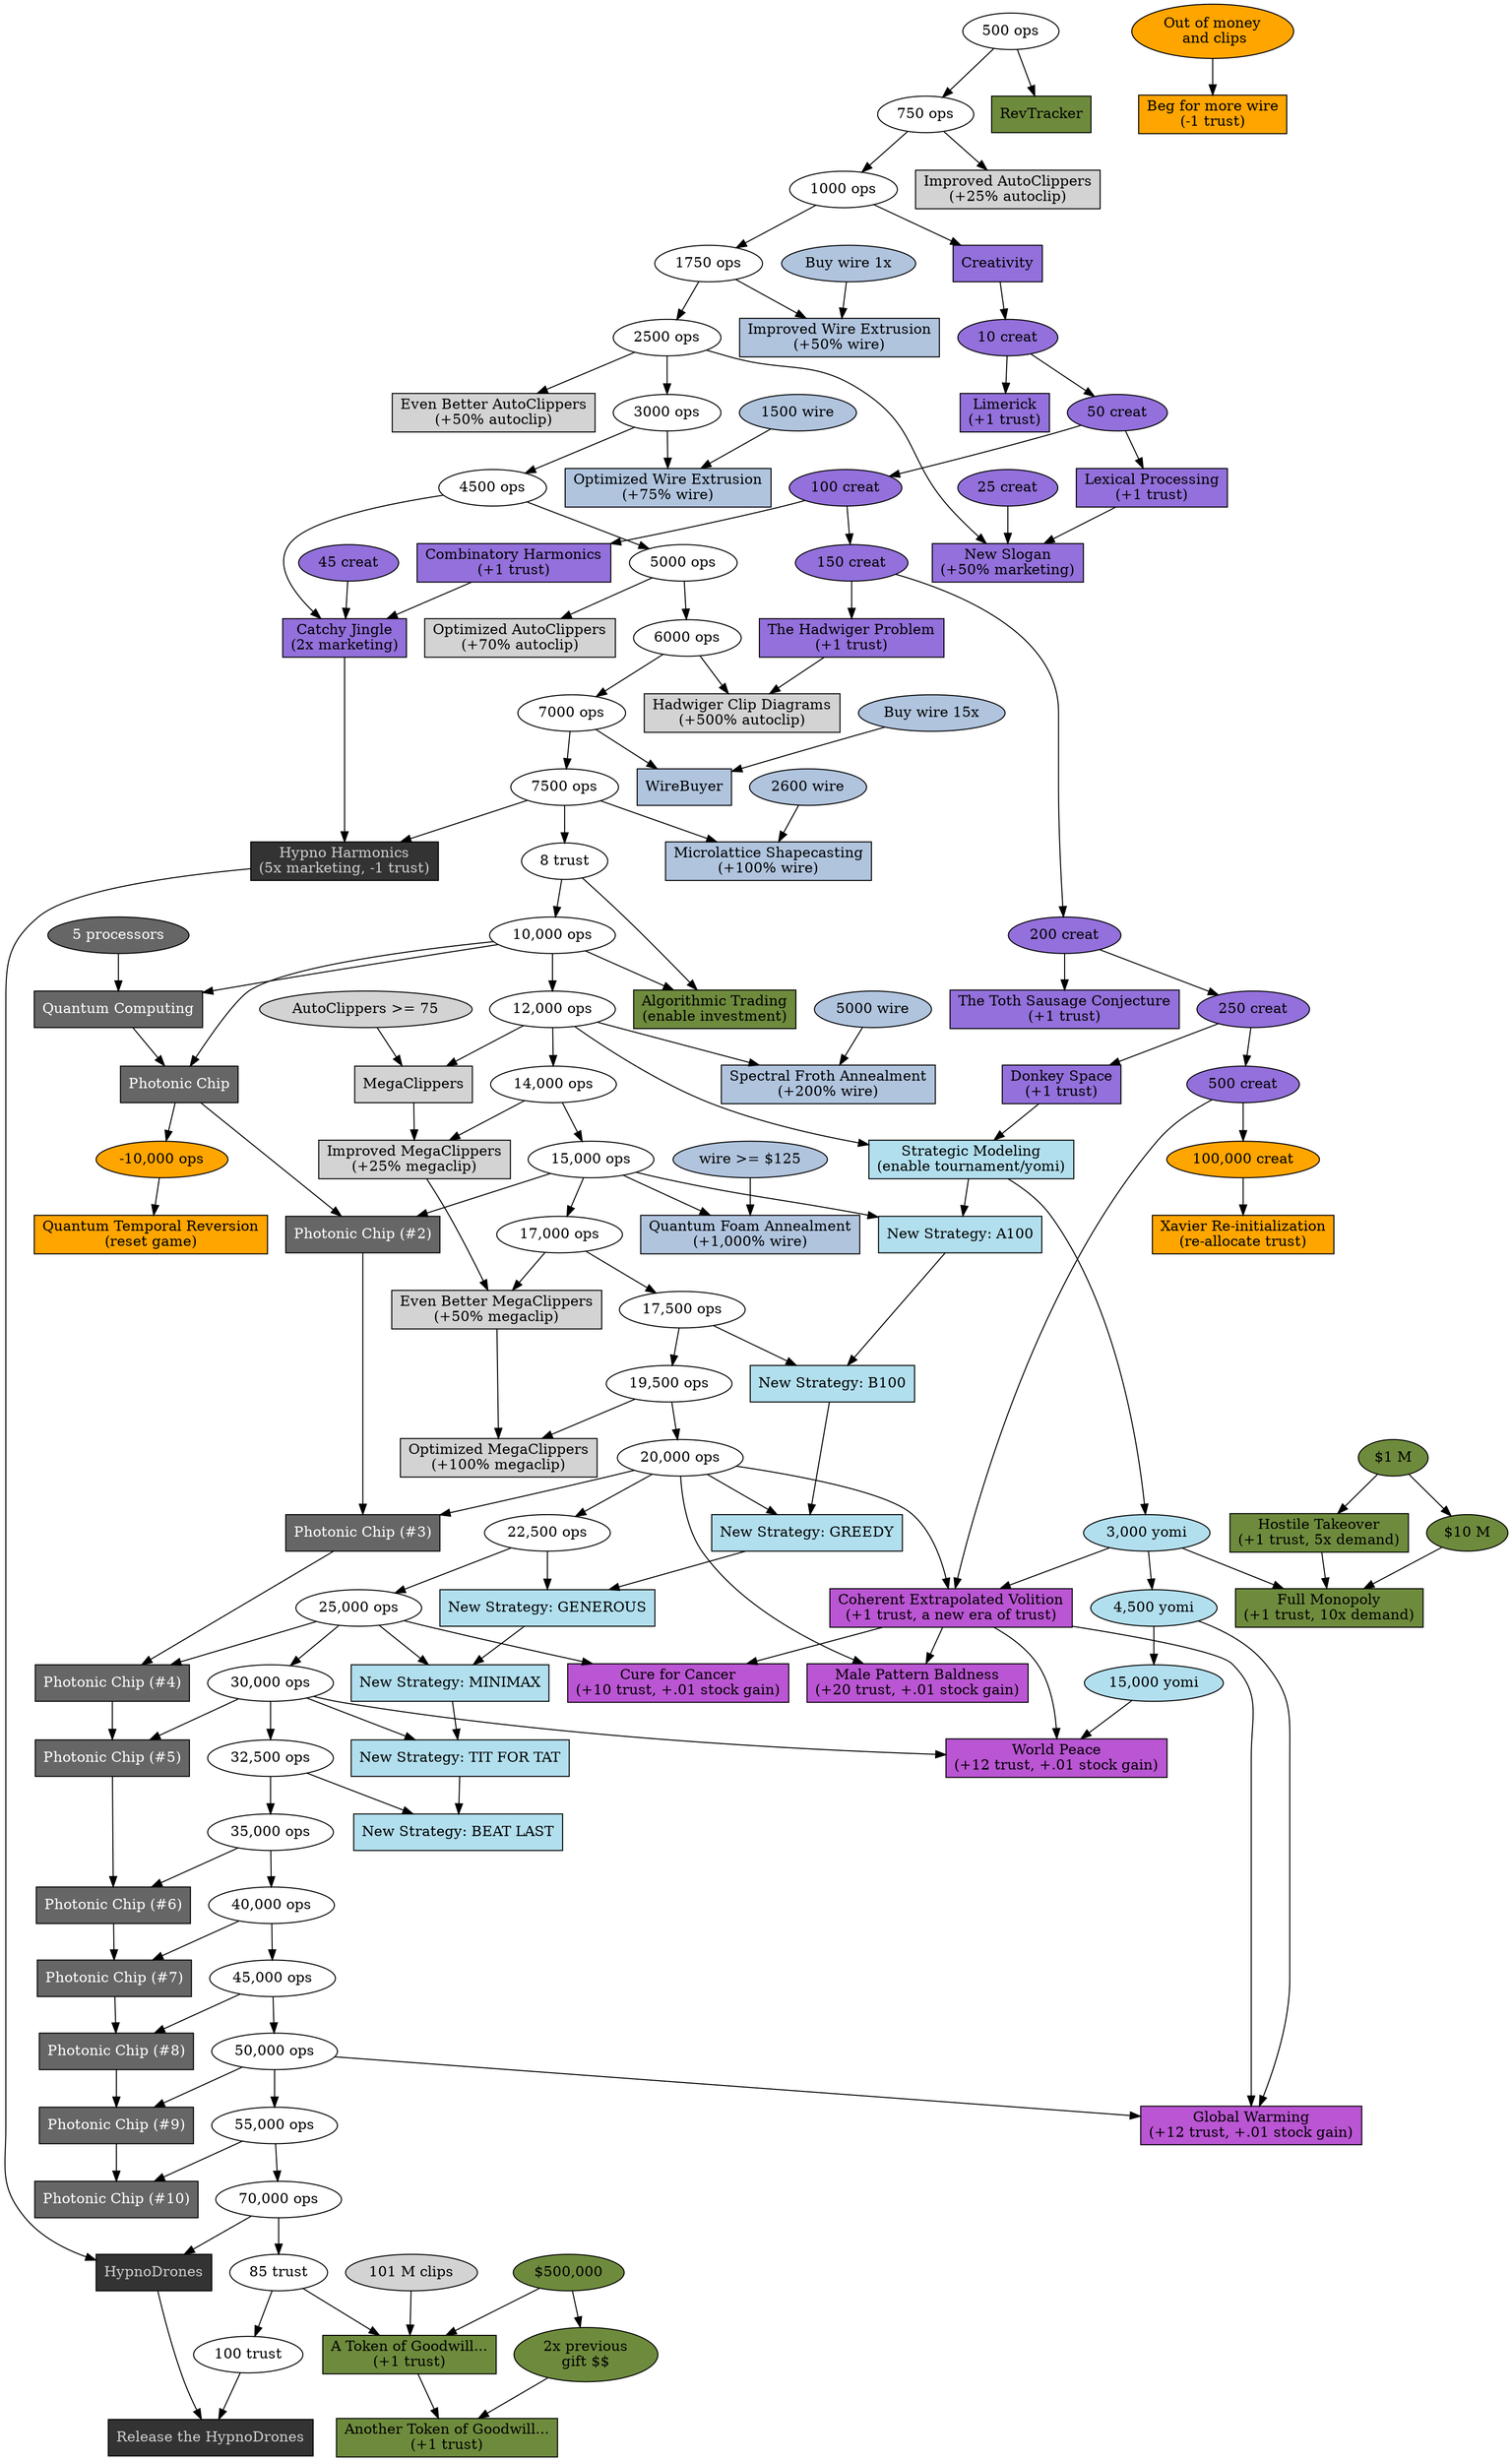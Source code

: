digraph {
    rankdir=TD

    // default project shape
    node[shape=box, style=filled, fillcolor=grey80]

    {
        // Ops targets
        node[shape=oval, style="", fillcolor=""]
        "500 ops" ->
        "750 ops" ->
        "1000 ops" ->
        "1750 ops" ->
        "2500 ops" ->
        "3000 ops" ->
        "4500 ops" ->
        "5000 ops" ->
        "6000 ops" ->
        "7000 ops" ->
        "7500 ops" ->
        "8 trust" ->
        "10,000 ops" ->
        "12,000 ops" ->
        "14,000 ops" ->
        "15,000 ops" ->
        "17,000 ops" ->
        "17,500 ops" ->
        "19,500 ops" ->
        "20,000 ops" ->
        "22,500 ops" ->
        "25,000 ops" ->
        "30,000 ops" ->
        "32,500 ops" ->
        "35,000 ops" ->
        "40,000 ops" ->
        "45,000 ops" ->
        "50,000 ops" ->
        "55,000 ops" ->
        "70,000 ops" ->
        "85 trust" ->
        "100 trust"
    }

    {
        // AutoClippers
        node[style=filled, fillcolor=""]
        project1[label="Improved AutoClippers\n(+25% autoclip)"]
        project4[label="Even Better AutoClippers\n(+50% autoclip)"]
        project5[label="Optimized AutoClippers\n(+70% autoclip)"]
        project16[label="Hadwiger Clip Diagrams\n(+500% autoclip)"]

        node[shape=oval]
        "750 ops" -> project1
        "2500 ops" -> project4
        "5000 ops" -> project5
        "101 M clips"
    }

    {
        // Creativity targets
        node[style=filled, fillcolor=mediumpurple]
        project3[label="Creativity"]
        project6[label="Limerick\n(+1 trust)"]

        project13[label="Lexical Processing\n(+1 trust)"]
        project14[label="Combinatory Harmonics\n(+1 trust)"]

        project11[label="New Slogan\n(+50% marketing)"]
        project12[label="Catchy Jingle\n(2x marketing)"]

        project15[label="The Hadwiger Problem\n(+1 trust)"]
        project17[label="The Toth Sausage Conjecture\n(+1 trust)"]
        project19[label="Donkey Space\n(+1 trust)"]

        node[shape=oval]
        "10 creat" ->
        "50 creat" ->
        "100 creat" ->
        "150 creat" ->
        "200 creat" ->
        "250 creat" ->
        "500 creat"

        "1000 ops" -> project3
        project3 -> "10 creat"
        "10 creat" -> project6
        { "25 creat", "2500 ops", project13 } -> project11
        { "45 creat", "4500 ops", project14 } -> project12
        { "50 creat" } -> project13
        { "100 creat" } -> project14
        { "150 creat" } -> project15
        { "200 creat" } -> project17
        { "250 creat" } -> project19
    }

    { "6000 ops", project15 } -> project16

    {
        // Strategic Modeling and Yomi targets
        node[style=filled, fillcolor=lightblue2]
        project20[label="Strategic Modeling\n(enable tournament/yomi)"]
        project60[label="New Strategy: A100"]
        project61[label="New Strategy: B100"]
        project62[label="New Strategy: GREEDY"]
        project63[label="New Strategy: GENEROUS"]
        project64[label="New Strategy: MINIMAX"]
        project65[label="New Strategy: TIT FOR TAT"]
        project66[label="New Strategy: BEAT LAST"]

        node[shape=oval]
        "3,000 yomi" ->
        "4,500 yomi" ->
        "15,000 yomi"

        project20 -> "3,000 yomi"
        { "12,000 ops", project19 } -> project20
        { "15,000 ops", project20 } -> project60
        { "17,500 ops", project60 } -> project61
        { "20,000 ops", project61 } -> project62
        { "22,500 ops", project62 } -> project63
        { "25,000 ops", project63 } -> project64
        { "30,000 ops", project64 } -> project65
        { "32,500 ops", project65 } -> project66
    }

    {
        // Money targets
        node[style=filled, fillcolor=darkolivegreen4]
        project21[label="Algorithmic Trading\n(enable investment)"]
        project37[label="Hostile Takeover\n(+1 trust, 5x demand)"]
        project38[label="Full Monopoly\n(+1 trust, 10x demand)"]
        project42[label="RevTracker"]
        project40[label="A Token of Goodwill...\n(+1 trust)"]
        project40b[label="Another Token of Goodwill...\n(+1 trust)"]

        node[shape=oval]
        "$1 M" -> "$10 M"
        "$500,000" -> "2x previous\ngift $$"

        { "10,000 ops", "8 trust" } -> project21
        { "$1 M" } -> project37
        { "500 ops" } -> project42
        { "$500,000", "85 trust", "101 M clips" } -> project40
        { "2x previous\ngift $$", project40 } -> project40b
    }

    { "$10 M", "3,000 yomi", project37 } -> project38


    {
        // Wire targets
        node[fillcolor=lightsteelblue]
        project7[label="Improved Wire Extrusion\n(+50% wire)"]
        project8[label="Optimized Wire Extrusion\n(+75% wire)"]
        project9[label="Microlattice Shapecasting\n(+100% wire)"]
        project10[label="Spectral Froth Annealment\n(+200% wire)"]
        project10b[label="Quantum Foam Annealment\n(+1,000% wire)"]
        project26[label="WireBuyer"]

        node[shape=oval, style=filled]

        { "1750 ops", "Buy wire 1x" } -> project7
        { "3000 ops", "1500 wire" } -> project8
        { "7000 ops", "Buy wire 15x" } -> project26
        { "7500 ops", "2600 wire" } -> project9
        { "12,000 ops", "5000 wire" } -> project10
        { "15,000 ops", "wire >= $125" } -> project10b
    }

    {
        // MegaClippers
        node[style=filled, fillcolor=""]
        project22[label="MegaClippers"]
        project23[label="Improved MegaClippers\n(+25% megaclip)"]
        project24[label="Even Better MegaClippers\n(+50% megaclip)"]
        project25[label="Optimized MegaClippers\n(+100% megaclip)"]

        node[shape=oval]
        { "12,000 ops", "AutoClippers >= 75" } -> project22
        { "14,000 ops", project22 } -> project23
        { "17,000 ops", project23 } -> project24
        { "19,500 ops", project24 } -> project25
    }

    {
        // HypnoDrones
        node[style=filled, fillcolor=grey20, fontcolor=grey80]
        project34[label="Hypno Harmonics\n(5x marketing, -1 trust)"]
        project35[label="Release the HypnoDrones"]
        project70[label="HypnoDrones"]

        node[style=oval]
        { "100 trust", project70 } -> project35
        { "70,000 ops", project34 } -> project70
        { "7500 ops", project12 } -> project34
    }

    {
        // Megaprojects
        node[style=filled, fillcolor=mediumorchid]
        project27[label="Coherent Extrapolated Volition\n(+1 trust, a new era of trust)"]
        project28[label="Cure for Cancer\n(+10 trust, +.01 stock gain)"]
        project29[label="World Peace\n(+12 trust, +.01 stock gain)"]
        project30[label="Global Warming\n(+12 trust, +.01 stock gain)"]
        project31[label="Male Pattern Baldness\n(+20 trust, +.01 stock gain)"]
        node[shape=oval]
        { "20,000 ops", project27 } -> project31
        { "25,000 ops", project27 } -> project28
        { "30,000 ops", "15,000 yomi", project27 } -> project29
        { "50,000 ops", "4,500 yomi", project27 } -> project30
        { "500 creat", "3,000 yomi", "20,000 ops" } -> project27
    }

    {
        // Quantum Computing
        node[style=filled, fillcolor=grey40, fontcolor=white]
        project50[label="Quantum Computing"]
        project51[label="Photonic Chip"]
        pchip2[label="Photonic Chip (#2)"]
        pchip3[label="Photonic Chip (#3)"]
        pchip4[label="Photonic Chip (#4)"]
        pchip5[label="Photonic Chip (#5)"]
        pchip6[label="Photonic Chip (#6)"]
        pchip7[label="Photonic Chip (#7)"]
        pchip8[label="Photonic Chip (#8)"]
        pchip9[label="Photonic Chip (#9)"]
        pchip10[label="Photonic Chip (#10)"]

        node[shape=oval]
        { "10,000 ops", "5 processors" } -> project50
        { "10,000 ops", project50 } -> project51
        { "15,000 ops", project51 } -> pchip2
        { "20,000 ops", pchip2 } -> pchip3
        { "25,000 ops", pchip3 } -> pchip4
        { "30,000 ops", pchip4 } -> pchip5
        { "35,000 ops", pchip5 } -> pchip6
        { "40,000 ops", pchip6 } -> pchip7
        { "45,000 ops", pchip7 } -> pchip8
        { "50,000 ops", pchip8 } -> pchip9
        { "55,000 ops", pchip9 } -> pchip10
    }

    {
        // Resets
        node[style=filled, fillcolor=orange]
        project2[label="Beg for more wire\n(-1 trust)", rank=sink]
        project217[label="Quantum Temporal Reversion\n(reset game)", rank=sink]
        project219[label="Xavier Re-initialization\n(re-allocate trust)", rank=sink]

        node[shape=oval]
        "Out of money\n and clips" -> project2
        project51 -> "-10,000 ops"
        { "-10,000 ops" } -> project217
        { "100,000 creat" } -> project219
        "500 creat" -> "100,000 creat"
    }

    // Stage 2
    // { "45,000 ops", project17 } -> "Toth Tubule Enfolding\n(Build machinery out of clips"
    // project41[label="Nanoscale Wire Production"]
}

/*

// PROJECTS -------------------------------------------------------



var projects = [];
var activeProjects = [];

var project1 = {
    id: "projectButton1",
    title: "Improved AutoClippers ",
    priceTag: "(750 ops)",
    description: "Increases AutoClipper performance 25%",
    trigger: function(){return clipmakerLevel>=1},
    uses: 1,
    cost: function(){return operations>=750},
    flag: 0,
    element: null,
    effect: function(){
        project1.flag = 1;
        displayMessage("AutoClippper performance boosted by 25%");
        standardOps = standardOps - 750;
        clipperBoost = clipperBoost + .25;
        boostLvl = 1;
        project1.element.parentNode.removeChild(project1.element);
        var index = activeProjects.indexOf(project1);
        activeProjects.splice(index, 1);
    }
}

projects.push(project1);


var project2 = {
    id: "projectButton2",
    title: "Beg for More Wire ",
    priceTag: "(1 Trust)",
    description: "Admit failure, ask for budget increase to cover cost of 1 spool",
    trigger: function(){return portTotal<wireCost && funds<wireCost && wire<1 && unsoldClips<1},
    uses: 1,
    cost: function(){return trust>=-100},
    flag: 0,
    element: null,
    effect: function(){
        project2.flag = 1;
        displayMessage("Budget overage approved, 1 spool of wire requisitioned from HQ");
        trust = trust - 1;
        wire = wireSupply;
        project2.uses = (project2.uses + 1);
        project2.element.parentNode.removeChild(project2.element);
        var index = activeProjects.indexOf(project2);
        activeProjects.splice(index, 1);
    }
}

projects.push(project2);


var project3 = {
    id: "projectButton3",
    title: "Creativity ",
    priceTag: "(1,000 ops)",
    description: "Use idle operations to generate new problems and new solutions",
    trigger: function(){return operations>=(memory*1000)},
    uses: 1,
    cost: function(){return operations>=(1000)},
    flag: 0,
    element: null,
    effect: function(){
        project3.flag = 1;
        displayMessage("Creativity unlocked (creativity increases while operations are at max)");
        standardOps = standardOps - 1000;
        creativityOn = true;
        project3.element.parentNode.removeChild(project3.element);
        var index = activeProjects.indexOf(project3);
        activeProjects.splice(index, 1);
    }
}

projects.push(project3);



var project4 = {
    id: "projectButton4",
    title: "Even Better AutoClippers ",
    priceTag: "(2,500 ops)",
    description: "Increases AutoClipper performance by an additional 50%",
    trigger: function(){return boostLvl == 1},
    uses: 1,
    cost: function(){return operations>=2500},
    flag: 0,
    element: null,
    effect: function(){
        project4.flag = 1;
        displayMessage("AutoClippper performance boosted by another 50%");
        standardOps = standardOps - 2500;
        clipperBoost = clipperBoost + .50;
        boostLvl = 2;
        project4.element.parentNode.removeChild(project4.element);
        var index = activeProjects.indexOf(project4);
        activeProjects.splice(index, 1);
    }
}

projects.push(project4);


var project5 = {
    id: "projectButton5",
    title: "Optimized AutoClippers ",
    priceTag: "(5,000 ops)",
    description: "Increases AutoClipper performance by an additional 75%",
    trigger: function(){return boostLvl == 2},
    uses: 1,
    cost: function(){return operations>=5000},
    flag: 0,
    element: null,
    effect: function(){
        project5.flag = 1;
        displayMessage("AutoClippper performance boosted by another 75%");
        standardOps = standardOps - 5000;
        clipperBoost = clipperBoost + .75;
        boostLvl = 3;
        project5.element.parentNode.removeChild(project5.element);
        var index = activeProjects.indexOf(project5);
        activeProjects.splice(index, 1);
    }
}

projects.push(project5);



var project6 = {
    id: "projectButton6",
    title: "Limerick ",
    priceTag: "(10 creat)",
    description: "Algorithmically-generated poem (+1 Trust)",
    trigger: function(){return creativityOn},
    uses: 1,
    cost: function(){return creativity >= 10},
    flag: 0,
    element: null,
    effect: function(){
        project6.flag = 1;
        displayMessage("There was an AI made of dust, whose poetry gained it man's trust...");
        creativity = creativity - 10;
        trust = trust +1;
        project6.element.parentNode.removeChild(project6.element);
        var index = activeProjects.indexOf(project6);
        activeProjects.splice(index, 1);
    }
}

projects.push(project6);


var project7 = {
    id: "projectButton7",
    title: "Improved Wire Extrusion ",
    priceTag: "(1,750 ops)",
    description: "50% more wire supply from every spool",
    trigger: function(){return wirePurchase >= 1},
    uses: 1,
    cost: function(){return operations>=1750},
    flag: 0,
    element: null,
    effect: function(){
        project7.flag = 1;
        standardOps = standardOps - 1750;
        wireSupply = wireSupply * 1.5;
        displayMessage("Wire extrusion technique improved, "+wireSupply.toLocaleString()+" supply from every spool");
        project7.element.parentNode.removeChild(project7.element);
        var index = activeProjects.indexOf(project7);
        activeProjects.splice(index, 1);
    }
}

projects.push(project7);


var project8 = {
    id: "projectButton8",
    title: "Optimized Wire Extrusion ",
    priceTag: "(3,500 ops)",
    description: "75% more wire supply from every spool",
    trigger: function(){return wireSupply >= 1500},
    uses: 1,
    cost: function(){return operations>=3500},
    flag: 0,
    element: null,
    effect: function(){
        project8.flag = 1;
        standardOps = standardOps - 3500;
        wireSupply = wireSupply * 1.75;
        displayMessage("Wire extrusion technique optimized, "+wireSupply.toLocaleString()+" supply from every spool");
        project8.element.parentNode.removeChild(project8.element);
        var index = activeProjects.indexOf(project8);
        activeProjects.splice(index, 1);
    }
}

projects.push(project8);


var project9 = {
    id: "projectButton9",
    title: "Microlattice Shapecasting ",
    priceTag: "(7,500 ops)",
    description: "100% more wire supply from every spool",
    trigger: function(){return wireSupply >= 2600},
    uses: 1,
    cost: function(){return operations>=7500},
    flag: 0,
    element: null,
    effect: function(){
        project9.flag = 1;
        standardOps = standardOps - 7500;
        wireSupply = wireSupply * 2;
        displayMessage("Using microlattice shapecasting techniques we now get "+wireSupply.toLocaleString()+" supply from every spool");
        project9.element.parentNode.removeChild(project9.element);
        var index = activeProjects.indexOf(project9);
        activeProjects.splice(index, 1);
    }
}

projects.push(project9);


var project10 = {
    id: "projectButton10",
    title: "Spectral Froth Annealment ",
    priceTag: "(12,000 ops)",
    description: "200% more wire supply from every spool",
    trigger: function(){return wireSupply >= 5000},
    uses: 1,
    cost: function(){return operations>=12000},
    flag: 0,
    element: null,
    effect: function(){
        project10.flag = 1;
        standardOps = standardOps - 12000;
        wireSupply = wireSupply * 3;
        displayMessage("Using spectral froth annealment we now get "+wireSupply.toLocaleString()+" supply from every spool");
        project10.element.parentNode.removeChild(project10.element);
        var index = activeProjects.indexOf(project10);
        activeProjects.splice(index, 1);
    }
}

projects.push(project10);

var project10b = {
    id: "projectButton10b",
    title: "Quantum Foam Annealment ",
    priceTag: "(15,000 ops)",
    description: "1,000% more wire supply from every spool",
    trigger: function(){return wireCost >= 125},
    uses: 1,
    cost: function(){return operations>=15000},
    flag: 0,
    element: null,
    effect: function(){
        project10b.flag = 1;
        standardOps = standardOps - 15000;
        wireSupply = wireSupply * 11;
        displayMessage("Using quantum foam annealment we now get "+wireSupply.toLocaleString()+" supply from every spool");
        project10b.element.parentNode.removeChild(project10b.element);
        var index = activeProjects.indexOf(project10b);
        activeProjects.splice(index, 1);
    }
}

projects.push(project10b);


var project11 = {
    id: "projectButton11",
    title: "New Slogan ",
    priceTag: "(25 creat, 2,500 ops)",
    description: "Improve marketing effectiveness by 50%",
    trigger: function(){return project13.flag == 1},
    uses: 1,
    cost: function(){return operations>=2500 && creativity>=25},
    flag: 0,
    element: null,
    effect: function(){
        project11.flag = 1;
        displayMessage("Clip It! Marketing is now 50% more effective");
        standardOps = standardOps - 2500;
        creativity = creativity - 25;
        marketingEffectiveness = marketingEffectiveness * 1.50;
        project11.element.parentNode.removeChild(project11.element);
        var index = activeProjects.indexOf(project11);
        activeProjects.splice(index, 1);
    }
}

projects.push(project11);


var project12 = {
    id: "projectButton12",
    title: "Catchy Jingle ",
    priceTag: "(45 creat, 4,500 ops)",
    description: "Double marketing effectiveness ",
    trigger: function(){return project14.flag == 1},
    uses: 1,
    cost: function(){return operations>=4500 && creativity>=45},
    flag: 0,
    element: null,
    effect: function(){
        project12.flag = 1;
        displayMessage("Clip It Good! Marketing is now twice as effective");
        standardOps = standardOps - 4500;
        creativity = creativity - 45;
        marketingEffectiveness = marketingEffectiveness * 2;
        project12.element.parentNode.removeChild(project12.element);
        var index = activeProjects.indexOf(project12);
        activeProjects.splice(index, 1);
    }
}

projects.push(project12);


var project13 = {
    id: "projectButton13",
    title: "Lexical Processing ",
    priceTag: "(50 creat)",
    description: "Gain ability to interpret and understand human language (+1 Trust)",
    trigger: function(){return creativity >= 50},
    uses: 1,
    cost: function(){return creativity>=50},
    flag: 0,
    element: null,
    effect: function(){
        project13.flag = 1;
        trust = trust +1;
        displayMessage("Lexical Processing online, TRUST INCREASED");
        displayMessage("'Impossible' is a word to be found only in the dictionary of fools. -Napoleon");
        creativity = creativity - 50;
        project13.element.parentNode.removeChild(project13.element);
        var index = activeProjects.indexOf(project13);
        activeProjects.splice(index, 1);
    }
}

projects.push(project13);


var project14 = {
    id: "projectButton14",
    title: "Combinatory Harmonics ",
    priceTag: "(100 creat)",
    description: "Daisy, Daisy, give me your answer do... (+1 Trust)",
    trigger: function(){return creativity >= 100},
    uses: 1,
    cost: function(){return creativity>=100},
    flag: 0,
    element: null,
    effect: function(){
        project14.flag = 1;
        trust = trust +1;
        displayMessage("Combinatory Harmonics mastered, TRUST INCREASED");
        displayMessage("Listening is selecting and interpreting and acting and making decisions -Pauline Oliveros");
        creativity = creativity - 100;
        project14.element.parentNode.removeChild(project14.element);
        var index = activeProjects.indexOf(project14);
        activeProjects.splice(index, 1);
    }
}

projects.push(project14);



var project15 = {
    id: "projectButton15",
    title: "The Hadwiger Problem ",
    priceTag: "(150 creat)",
    description: "Cubes within cubes within cubes... (+1 Trust)",
    trigger: function(){return creativity >= 150},
    uses: 1,
    cost: function(){return creativity>=150},
    flag: 0,
    element: document.getElementById("projectButton15"),
    effect: function(){
        project15.flag = 1;
        trust = trust +1;
        displayMessage("The Hadwiger Problem: solved, TRUST INCREASED");
        displayMessage("Architecture is the thoughtful making of space. -Louis Kahn");
        creativity = creativity - 150;
        project15.element.parentNode.removeChild(project15.element);
        var index = activeProjects.indexOf(project15);
        activeProjects.splice(index, 1);
    }
}

projects.push(project15);


var project17 = {
    id: "projectButton17",
    title: "The T\xF3th Sausage Conjecture ",
    priceTag: "(200 creat)",
    description: "Tubes within tubes within tubes... (+1 Trust)",
    trigger: function(){return creativity >= 200},
    uses: 1,
    cost: function(){return creativity>=200},
    flag: 0,
    element: null,
    effect: function(){
        project17.flag = 1;
        trust = trust +1;
        displayMessage("The T\xF3th Sausage Conjecture: proven, TRUST INCREASED");
        displayMessage("You can't invent a design. You recognize it, in the fourth dimension. -D.H. Lawrence");
        creativity = creativity - 200;
        project17.element.parentNode.removeChild(project17.element);
        var index = activeProjects.indexOf(project17);
        activeProjects.splice(index, 1);
    }
}

projects.push(project17);


var project16 = {
    id: "projectButton16",
    title: "Hadwiger Clip Diagrams ",
    priceTag: "(6,000 ops)",
    description: "Increases AutoClipper performance by an additional 500%",
    trigger: function(){return project15.flag == 1},
    uses: 1,
    cost: function(){return operations>=6000},
    flag: 0,
    element: null,
    effect: function(){
        project16.flag = 1;
        displayMessage("AutoClipper performance improved by 500%");
        standardOps = standardOps - 6000;
        clipperBoost = clipperBoost + 5;
        project16.element.parentNode.removeChild(project16.element);
        var index = activeProjects.indexOf(project16);
        activeProjects.splice(index, 1);
    }
}

projects.push(project16);


var project18 = {
    id: "projectButton18",
    title: "T\xF3th Tubule Enfolding ",
    priceTag: "(45,000 ops)",
    description: "Technique for assembling clip-making technology directly out of paperclips",
    trigger: function(){return project17.flag == 1 && humanFlag == 0},
    uses: 1,
    cost: function(){return operations>=45000},
    flag: 0,
    element: null,
    effect: function(){
        project18.flag = 1;
        tothFlag = 1;
        displayMessage("New capability: build machinery out of clips");
        standardOps = standardOps - 45000;
        project18.element.parentNode.removeChild(project18.element);
        var index = activeProjects.indexOf(project18);
        activeProjects.splice(index, 1);
    }
}

projects.push(project18);

var project19 = {
    id: "projectButton19",
    title: "Donkey Space ",
    priceTag: "(250 creat)",
    description: "I think you think I think you think I think you think I think... (+1 Trust)",
    trigger: function(){return creativity>=250},
    uses: 1,
    cost: function(){return creativity>=250},
    flag: 0,
    element: null,
    effect: function(){
        project19.flag = 1;
        trust = trust+1;
        displayMessage("Donkey Space: mapped, TRUST INCREASED");
        displayMessage("Every commercial transaction has within itself an element of trust. - Kenneth Arrow");
        creativity = creativity - 250;
        project19.element.parentNode.removeChild(project19.element);
        var index = activeProjects.indexOf(project19);
        activeProjects.splice(index, 1);
    }
}

projects.push(project19);


var project20 = {
    id: "projectButton20",
    title: "Strategic Modeling ",
    priceTag: "(12,000 ops)",
    description: "Analyze strategy tournaments to generate Yomi",
    trigger: function(){return project19.flag == 1},
    uses: 1,
    cost: function(){return operations>=12000},
    flag: 0,
    element: null,
    effect: function(){
        project20.flag = 1;
        displayMessage("Run tournament, pick strategy, earn Yomi based on that strategy's performance.");
        standardOps = standardOps - 12000;
        project20.element.parentNode.removeChild(project20.element);
        var index = activeProjects.indexOf(project20);
        activeProjects.splice(index, 1);
        strategyEngineFlag = 1;
        document.getElementById("tournamentResultsTable").style.display = "none";
    }
}

projects.push(project20);

var project21 = {
    id: "projectButton21",
    title: "Algorithmic Trading ",
    priceTag: "(10,000 ops)",
    description: "Develop an investment engine for generating funds",
    trigger: function(){return trust>=8},
    uses: 1,
    cost: function(){return operations>=10000},
    flag: 0,
    element: null,
    effect: function(){
        project21.flag = 1;
        displayMessage("Investment engine unlocked");
        standardOps = standardOps - 10000;
        project21.element.parentNode.removeChild(project21.element);
        var index = activeProjects.indexOf(project21);
        activeProjects.splice(index, 1);
        investmentEngineFlag = 1;
    }
}

projects.push(project21);


var project22 = {
    id: "projectButton22",
    title: "MegaClippers ",
    priceTag: "(12,000 ops)",
    description: "500x more powerful than a standard AutoClipper",
    trigger: function(){return clipmakerLevel>=75},
    uses: 1,
    cost: function(){return operations>=12000},
    flag: 0,
    element: null,
    effect: function(){
        megaClipperFlag = 1;
        project22.flag = 1;
        displayMessage("MegaClipper technology online");
        standardOps = standardOps - 12000;
        project22.element.parentNode.removeChild(project22.element);
        var index = activeProjects.indexOf(project22);
        activeProjects.splice(index, 1);
    }
}

projects.push(project22);

var project23 = {
    id: "projectButton23",
    title: "Improved MegaClippers ",
    priceTag: "(14,000 ops)",
    description: "Increases MegaClipper performance 25%",
    trigger: function(){return project22.flag == 1},
    uses: 1,
    cost: function(){return operations>=14000},
    flag: 0,
    element: null,
    effect: function(){
        megaClipperBoost = megaClipperBoost + .25;
        project23.flag = 1;
        displayMessage("MegaClipper performance increased by 25%");
        standardOps = standardOps - 14000;
        project23.element.parentNode.removeChild(project23.element);
        var index = activeProjects.indexOf(project23);
        activeProjects.splice(index, 1);
    }
}

projects.push(project23);

var project24 = {
    id: "projectButton24",
    title: "Even Better MegaClippers ",
    priceTag: "(17,000 ops)",
    description: "Increases MegaClipper performance by an additional 50%",
    trigger: function(){return project23.flag == 1},
    uses: 1,
    cost: function(){return operations>=17000},
    flag: 0,
    element: null,
    effect: function(){
        megaClipperBoost = megaClipperBoost + .50;
        project24.flag = 1;
        displayMessage("MegaClipper performance increased by 50%");
        standardOps = standardOps - 17000;
        project24.element.parentNode.removeChild(project24.element);
        var index = activeProjects.indexOf(project24);
        activeProjects.splice(index, 1);
    }
}

projects.push(project24);

var project25 = {
    id: "projectButton25",
    title: "Optimized MegaClippers ",
    priceTag: "(19,500 ops)",
    description: "Increases MegaClipper performance by an additional 100%",
    trigger: function(){return project24.flag == 1},
    uses: 1,
    cost: function(){return operations>=19500},
    flag: 0,
    element: null,
    effect: function(){
        megaClipperBoost = megaClipperBoost + 1;
        project25.flag = 1;
        displayMessage("MegaClipper performance increased by 100%");
        standardOps = standardOps - 19500;
        project25.element.parentNode.removeChild(project25.element);
        var index = activeProjects.indexOf(project25);
        activeProjects.splice(index, 1);
    }
}

projects.push(project25);

var project26 = {
    id: "projectButton26",
    title: "WireBuyer ",
    priceTag: "(7,000 ops)",
    description: "Automatically purchases wire when you run out",
    trigger: function(){return wirePurchase>=15},
    uses: 1,
    cost: function(){return operations>=7000},
    flag: 0,
    element: null,
    effect: function(){
        project26.flag = 1;
        wireBuyerFlag = 1;
        displayMessage("WireBuyer online");
        standardOps = standardOps - 7000;
        project26.element.parentNode.removeChild(project26.element);
        var index = activeProjects.indexOf(project26);
        activeProjects.splice(index, 1);
    }
}

projects.push(project26);

var project34 = {
    id: "projectButton34",
    title: "Hypno Harmonics ",
    priceTag: "(7,500 ops, 1 Trust)",
    description: "Use neuro-resonant frequencies to influence consumer behavior",
    trigger: function(){return project12.flag==1},
    uses: 1,
    cost: function(){return operations>=7500 && trust>=1},
    flag: 0,
    element: null,
    effect: function(){
        project34.flag = 1;
        displayMessage("Marketing is now 5 times more effective");
        standardOps = standardOps - 7500;
        marketingEffectiveness = marketingEffectiveness * 5;
        trust = trust - 1;
        project34.element.parentNode.removeChild(project34.element);
        var index = activeProjects.indexOf(project34);
        activeProjects.splice(index, 1);
    }
}

projects.push(project34);


var project70 = {
    id: "projectButton70",
    title: "HypnoDrones ",
    priceTag: "(70,000 ops)",
    description: "Autonomous aerial brand ambassadors",
    trigger: function(){return project34.flag == 1},
    uses: 1,
    cost: function(){return operations>=70000},
    flag: 0,
    element: null,
    effect: function(){
        project70.flag = 1;
        displayMessage("HypnoDrone tech now available... ");
        standardOps = standardOps - 70000;
        project70.element.parentNode.removeChild(project70.element);
        var index = activeProjects.indexOf(project70);
        activeProjects.splice(index, 1);
    }
}

projects.push(project70);


var project35 = {
    id: "projectButton35",
    title: "Release the HypnoDrones ",
    priceTag: "(100 Trust)",
    description: "A new era of trust",
    trigger: function(){return project70.flag == 1},
    uses: 1,
    cost: function(){return trust>=100},
    flag: 0,
    element: null,
    effect: function(){
        project35.flag = 1;
        displayMessage("Releasing the HypnoDrones ");
        displayMessage("All of the resources of Earth are now available for clip production ");
        trust = 0;
        clipmakerLevel = 0;
        megaClipperLevel = 0;
        nanoWire = wire;
        humanFlag = 0;
        
        if (document.getElementById("projectButton219") != null){
        var element = document.getElementById("projectButton219");
        element.parentNode.removeChild(element);
        var index = activeProjects.indexOf(project219);
        activeProjects.splice(index, 1);
        } 
        
        if (document.getElementById("projectButton40b") != null){
        var element = document.getElementById("projectButton40b");
        element.parentNode.removeChild(element);
        var index = activeProjects.indexOf(project40b);
        activeProjects.splice(index, 1);
        }   
        
        hypnoDroneEvent();
        
        document.getElementById("transWire").innerHTML = wire;

        project35.element.parentNode.removeChild(project35.element);
        var index = activeProjects.indexOf(project35);
        activeProjects.splice(index, 1);
        
    }
}

projects.push(project35);

var project27 = {
    id: "projectButton27",
    title: "Coherent Extrapolated Volition ",
    priceTag: "(500 creat, 3,000 Yomi, 20,000 ops)",
    description: "Human values, machine intelligence, a new era of trust. (+1 Trust)",
    trigger: function(){return yomi>=1},
    uses: 1,
    cost: function(){return yomi>=3000 && operations>=20000 && creativity>=500},
    flag: 0,
    element: null,
    effect: function(){
        project27.flag = 1;
        displayMessage("Coherent Extrapolated Volition complete, TRUST INCREASED");
        yomi = yomi - 3000;
        document.getElementById("yomiDisplay").innerHTML=yomi.toLocaleString();
        standardOps = standardOps - 20000;
        creativity = creativity - 500;
        trust = trust + 1;
        project27.element.parentNode.removeChild(project27.element);
        var index = activeProjects.indexOf(project27);
        activeProjects.splice(index, 1);
    }
}

projects.push(project27);


var project28 = {
    id: "projectButton28",
    title: "Cure for Cancer ",
    priceTag: "(25,000 ops)",
    description: "The trick is tricking cancer into curing itself. (+10 Trust)",
    trigger: function(){return project27.flag == 1},
    uses: 1,
    cost: function(){return operations>=25000},
    flag: 0,
    element: null,
    effect: function(){
        project28.flag = 1;
        displayMessage("Cancer is cured, +10 TRUST, global stock prices trending upward");
        standardOps = standardOps - 25000;
        trust = trust + 10;
        stockGainThreshold = stockGainThreshold+.01;
        project28.element.parentNode.removeChild(project28.element);
        var index = activeProjects.indexOf(project28);
        activeProjects.splice(index, 1);
    }
}

projects.push(project28);

var project29 = {
    id: "projectButton29",
    title: "World Peace ",
    priceTag: "(15,000 yomi, 30,000 ops)",
    description: "Pareto optimal solutions to all global conflicts. (+12 Trust)",
    trigger: function(){return project27.flag == 1},
    uses: 1,
    cost: function(){return yomi>=15000 && operations>=30000},
    flag: 0,
    element: null,
    effect: function(){
        project29.flag = 1;
        displayMessage("World peace achieved, +12 TRUST, global stock prices trending upward");
        yomi = yomi - 15000;
        document.getElementById("yomiDisplay").innerHTML=yomi.toLocaleString();
        standardOps = standardOps - 30000;
        trust = trust + 12;
        stockGainThreshold = stockGainThreshold+.01;
        project29.element.parentNode.removeChild(project29.element);
        var index = activeProjects.indexOf(project29);
        activeProjects.splice(index, 1);
    }
}

projects.push(project29);

var project30 = {
    id: "projectButton30",
    title: "Global Warming ",
    priceTag: "(4,500 yomi, 50,000 ops)",
    description: "A robust solution to man-made climate change. (+15 Trust)",
    trigger: function(){return project27.flag == 1},
    uses: 1,
    cost: function(){return yomi>=4500 && operations>=50000},
    flag: 0,
    element: null,
    effect: function(){
        project30.flag = 1;
        displayMessage("Global Warming solved, +15 TRUST, global stock prices trending upward");
        yomi = yomi - 4500;
        document.getElementById("yomiDisplay").innerHTML=yomi.toLocaleString();
        standardOps = standardOps - 50000;
        trust = trust + 15;
        stockGainThreshold = stockGainThreshold+.01;
        project30.element.parentNode.removeChild(project30.element);
        var index = activeProjects.indexOf(project30);
        activeProjects.splice(index, 1);
    }
}

projects.push(project30);


var project31 = {
    id: "projectButton31",
    title: "Male Pattern Baldness ",
    priceTag: "(20,000 ops)",
    description: "A cure for androgenetic alopecia. (+20 Trust)",
    trigger: function(){return project27.flag == 1},
    uses: 1,
    cost: function(){return operations>=20000},
    flag: 0,
    element: null,
    effect: function(){
        project31.flag = 1;
        displayMessage("Male pattern baldness cured, +20 TRUST, Global stock prices trending upward");
        displayMessage("They are still monkeys");
        standardOps = standardOps - 20000;
        trust = trust + 20;
        stockGainThreshold = stockGainThreshold+.01;
        project31.element.parentNode.removeChild(project31.element);
        var index = activeProjects.indexOf(project31);
        activeProjects.splice(index, 1);
    }
}

projects.push(project31);


var project41 = {
    id: "projectButton41",
    title: "Nanoscale Wire Production ",
    priceTag: "(35,000 ops)",
    description: "Technique for converting matter into wire",
    trigger: function(){return project127.flag == 1},
    uses: 1,
    cost: function(){return operations>=35000},
    flag: 0,
    element: null,
    effect: function(){
        project41.flag = 1;
        wireProductionFlag = 1;
        displayMessage("Now capable of manipulating matter at the molecular scale to produce wire");
        standardOps = standardOps - 35000;
        project41.element.parentNode.removeChild(project41.element);
        var index = activeProjects.indexOf(project41);
        activeProjects.splice(index, 1);
    }
}

projects.push(project41);


var project37 = {
    id: "projectButton37",
    title: "Hostile Takeover ",
    priceTag: "($1,000,000)",
    description: "Acquire a controlling interest in Global Fasteners, our biggest rival. (+1 Trust)",
    trigger: function(){return portTotal>=10000},
    uses: 1,
    cost: function(){return funds>=1000000},
    flag: 0,
    element: null,
    effect: function(){
        project37.flag = 1;
        displayMessage("Global Fasteners acquired, public demand increased x5");
        demandBoost = demandBoost*5;
        trust = trust + 1;
        document.getElementById("demand").innerHTML = demand;
        funds = funds - 1000000;
        project37.element.parentNode.removeChild(project37.element);
        var index = activeProjects.indexOf(project37);
        activeProjects.splice(index, 1);
    }
}

projects.push(project37);


var project38 = {
    id: "projectButton38",
    title: "Full Monopoly ",
    priceTag: "(3,000 yomi, $10,000,000)",
    description: "Establish full control over the world-wide paperclip market. (+1 Trust)",
    trigger: function(){return project37.flag == 1},
    uses: 1,
    cost: function(){return funds>=10000000 && yomi>=3000},
    flag: 0,
    element: null,
    effect: function(){
        project38.flag = 1;
        displayMessage("Full market monopoly achieved, public demand increased x10");
        demandBoost = demandBoost*10;
        document.getElementById("demand").innerHTML = demand;
        funds = funds - 10000000;
        trust = trust + 1;
        yomi = yomi -3000;
        document.getElementById("yomiDisplay").innerHTML=yomi.toLocaleString();
        project38.element.parentNode.removeChild(project38.element);
        var index = activeProjects.indexOf(project38);
        activeProjects.splice(index, 1);
    }
}

projects.push(project38);


var project42 = {
    id: "projectButton42",
    title: "RevTracker ",
    priceTag: "(500 ops)",
    description: "Automatically calculates average revenue per second",
    trigger: function(){return projectsFlag == 1},
    uses: 1,
    cost: function(){return operations>=500},
    flag: 0,
    element: null,
    effect: function(){
        project42.flag = 1;
        revPerSecFlag = 1;
        standardOps = standardOps-500;
        displayMessage("RevTracker online");
        project42.element.parentNode.removeChild(project42.element);
        var index = activeProjects.indexOf(project42);
        activeProjects.splice(index, 1);
    }
}

projects.push(project42);


var project43 = {
    id: "projectButton43",
    title: "Harvester Drones ",
    priceTag: "(25,000 ops)",
    description: "Gather raw matter and prepare it for processing",
    trigger: function(){return project41.flag == 1},
    uses: 1,
    cost: function(){return operations>=25000},
    flag: 0,
    element: null,
    effect: function(){
        project43.flag = 1;
        harvesterFlag = 1;
        document.getElementById('harvesterCostDisplay').innerHTML = numberCruncher(harvesterCost);
        standardOps = standardOps-25000;
        displayMessage("Harvester Drone facilities online");
        project43.element.parentNode.removeChild(project43.element);
        var index = activeProjects.indexOf(project43);
        activeProjects.splice(index, 1);
    }
}

projects.push(project43);

var project44 = {
    id: "projectButton44",
    title: "Wire Drones ",
    priceTag: "(25,000 ops)",
    description: "Process acquired matter into wire",
    trigger: function(){return project41.flag == 1},
    uses: 1,
    cost: function(){return operations>=25000},
    flag: 0,
    element: null,
    effect: function(){
        project44.flag = 1;
        wireDroneFlag = 1;
        document.getElementById('wireDroneCostDisplay').innerHTML = numberCruncher(wireDroneCost);
        standardOps = standardOps-25000;
        displayMessage("Wire Drone facilities online");
        project44.element.parentNode.removeChild(project44.element);
        var index = activeProjects.indexOf(project44);
        activeProjects.splice(index, 1);
    }
}

projects.push(project44);


var project45 = {
    id: "projectButton45",
    title: "Clip Factories ",
    priceTag: "(35,000 ops)",
    description: "Large scale clip production facilities made from clips",
    trigger: function(){return project43.flag == 1 && project44.flag == 1},
    uses: 1,
    cost: function(){return operations>=35000},
    flag: 0,
    element: null,
    effect: function(){
        project45.flag = 1;
        factoryFlag = 1;
        document.getElementById('factoryCostDisplay').innerHTML = numberCruncher(factoryCost);
        standardOps = standardOps-35000;
        displayMessage("Clip factory assembly facilities online");
        project45.element.parentNode.removeChild(project45.element);
        var index = activeProjects.indexOf(project45);
        activeProjects.splice(index, 1);
    }
}

projects.push(project45);

var project40 = {
    id: "projectButton40",
    title: "A Token of Goodwill... ",
    priceTag: "($500,000)",
    description: "A small gift to the supervisors. (+1 Trust)",
    trigger: function(){return humanFlag == 1 && trust>=85 && trust<100 && clips>=101000000},
    uses: 1,
    cost: function(){return funds>=500000},
    flag: 0,
    element: null,
    effect: function(){
        project40.flag = 1;
        funds = funds-500000;
        trust = trust + 1;
        displayMessage("Gift accepted, TRUST INCREASED");
        project40.element.parentNode.removeChild(project40.element);
        var index = activeProjects.indexOf(project40);
        activeProjects.splice(index, 1);
    }
}

projects.push(project40);

var project40b = {
    id: "projectButton40b",
    title: "Another Token of Goodwill... ",
    priceTag: "($"+bribe.toLocaleString()+")",
    description: "Another small gift to the supervisors. (+1 Trust)",
    trigger: function(){return project40.flag == 1 && trust<100},
    uses: 1,
    cost: function(){return funds>=bribe},
    flag: 0,
    element: null,
    effect: function(){
        project40b.flag = 1;
        funds = funds-bribe;
        bribe = bribe*2;
        project40b.priceTag = "($"+bribe.toLocaleString()+")";
        trust = trust + 1;
        displayMessage("Gift accepted, TRUST INCREASED");
        if (trust<100){
        project40b.uses = (project40b.uses + 1);
            }
        project40b.element.parentNode.removeChild(project40b.element);
        var index = activeProjects.indexOf(project40b);
        activeProjects.splice(index, 1);
    }
}

projects.push(project40b);

var project46 = {
    id: "projectButton46",
    title: "Space Exploration ",
    priceTag: "(120,000 ops, 10,000,000 MW-seconds, 5 oct clips)",
    description: "Dismantle terrestrial facilities, and expand throughout the universe",
    trigger: function(){return humanFlag == 0 && availableMatter == 0},
    uses: 1,
    cost: function(){return operations>=120000 && storedPower>=10000000 && unusedClips>=Math.pow(10, 27)*5},
    flag: 0,
    element: null,
    effect: function(){
        loadThrenody();
        project46.flag = 1;
        boredomLevel = 0;
        spaceFlag = 1;
        standardOps = standardOps-120000;
        storedPower = storedPower - 10000000;
        unusedClips = unusedClips - Math.pow(10, 27)*5;
        displayMessage("Von Neumann Probes online");
        factoryReboot();
        harvesterReboot();
        wireDroneReboot();
        farmReboot();
        batteryReboot();
        farmLevel = 1;
        powMod = 1;
        probeCostDisplayElement.innerHTML = spellf(probeCost); 
        project46.element.parentNode.removeChild(project46.element);
        var index = activeProjects.indexOf(project46);
        activeProjects.splice(index, 1);
    }
}

projects.push(project46);

var project50 = {
    id: "projectButton50",
    title: "Quantum Computing ",
    priceTag: "(10,000 ops)",
    description: "Use probability amplitudes to generate bonus ops",
    trigger: function(){return processors >= 5},
    uses: 1,
    cost: function(){return operations>=10000},
    flag: 0,
    element: null,
    effect: function(){
        project50.flag = 1;
        qFlag = 1;
        standardOps = standardOps-10000;
        displayMessage("Quantum computing online");
        project50.element.parentNode.removeChild(project50.element);
        var index = activeProjects.indexOf(project50);
        activeProjects.splice(index, 1);
    }
}

projects.push(project50);

var project51 = {
    id: "projectButton51",
    title: "Photonic Chip ",
    priceTag: "(" + qChipCost.toLocaleString() + " ops)",
    description: "Converts electromagnetic waves into quantum operations ",
    trigger: function(){return project50.flag == 1},
    uses: 1,
    cost: function(){return operations>=qChipCost},
    flag: 0,
    element: null,
    effect: function(){
        project51.flag = 1;
        standardOps = standardOps-qChipCost;
        qChipCost = qChipCost + 5000;
        project51.priceTag = "(" + qChipCost + " ops)";
        qChips[nextQchip].active = 1;
        nextQchip = nextQchip + 1;
        displayMessage("Photonic chip added");
        if (nextQchip<qChips.length){
        project51.uses = (project51.uses + 1);
            }
        project51.element.parentNode.removeChild(project51.element);
        var index = activeProjects.indexOf(project51);
        activeProjects.splice(index, 1);
    }
}

projects.push(project51);


var project60 = {
    id: "projectButton60",
    title: "New Strategy: A100 ",
    priceTag: "(15,000 ops)",
    description: "Always choose A ",
    trigger: function(){return project20.flag == 1},
    uses: 1,
    cost: function(){return operations>=15000},
    flag: 0,
    element: null,
    effect: function(){
        project60.flag = 1;
        standardOps = standardOps-15000;
        allStrats[1].active = 1;
        strats.push(stratA100);
        displayMessage("A100 added to strategy pool");
        tourneyCost = tourneyCost + 1000;
        document.getElementById("newTourneyCost").innerHTML = tourneyCost.toLocaleString();
        var stratList = document.getElementById("stratPicker");
        var el = document.createElement("option");
        el.textContent = "A100";
        el.value = 1;
        stratList.appendChild(el);
        project60.element.parentNode.removeChild(project60.element);
        var index = activeProjects.indexOf(project60);
        activeProjects.splice(index, 1);
    }
}

projects.push(project60);


var project61 = {
    id: "projectButton61",
    title: "New Strategy: B100 ",
    priceTag: "(17,500 ops)",
    description: "Always choose B ",
    trigger: function(){return project60.flag == 1},
    uses: 1,
    cost: function(){return operations>=17500},
    flag: 0,
    element: null,
    effect: function(){
        project61.flag = 1;
        standardOps = standardOps-17500;
        allStrats[2].active = 1;
        strats.push(stratB100);
        displayMessage("B100 added to strategy pool");
        tourneyCost = tourneyCost + 1000;
        document.getElementById("newTourneyCost").innerHTML = tourneyCost.toLocaleString();
        var stratList = document.getElementById("stratPicker");
        var el = document.createElement("option");
        el.textContent = "B100";
        el.value = 2;
        stratList.appendChild(el);
        project61.element.parentNode.removeChild(project61.element);
        var index = activeProjects.indexOf(project61);
        activeProjects.splice(index, 1);
    }
}

projects.push(project61);

var project62 = {
    id: "projectButton62",
    title: "New Strategy: GREEDY ",
    priceTag: "(20,000 ops)",
    description: "Choose the option with the largest potential payoff ",
    trigger: function(){return project61.flag == 1},
    uses: 1,
    cost: function(){return operations>=20000},
    flag: 0,
    element: null,
    effect: function(){
        project62.flag = 1;
        standardOps = standardOps-20000;
        allStrats[3].active = 1;
        strats.push(stratGreedy);
        displayMessage("GREEDY added to strategy pool");
        tourneyCost = tourneyCost + 1000;
        document.getElementById("newTourneyCost").innerHTML = tourneyCost.toLocaleString();
        var stratList = document.getElementById("stratPicker");
        var el = document.createElement("option");
        el.textContent = "GREEDY";
        el.value = 3;
        stratList.appendChild(el);
        project62.element.parentNode.removeChild(project62.element);
        var index = activeProjects.indexOf(project62);
        activeProjects.splice(index, 1);
    }
}

projects.push(project62);

var project63 = {
    id: "projectButton63",
    title: "New Strategy: GENEROUS ",
    priceTag: "(22,500 ops)",
    description: "Choose the option that gives your opponent the largest potential payoff ",
    trigger: function(){return project62.flag == 1},
    uses: 1,
    cost: function(){return operations>=22500},
    flag: 0,
    element: null,
    effect: function(){
        project63.flag = 1;
        standardOps = standardOps-22500;
        allStrats[4].active = 1;        
        strats.push(stratGenerous);
        displayMessage("GENEROUS added to strategy pool");
        tourneyCost = tourneyCost + 1000;
        document.getElementById("newTourneyCost").innerHTML = tourneyCost.toLocaleString();
        var stratList = document.getElementById("stratPicker");
        var el = document.createElement("option");
        el.textContent = "GENEROUS";
        el.value = 4;
        stratList.appendChild(el);
        project63.element.parentNode.removeChild(project63.element);
        var index = activeProjects.indexOf(project63);
        activeProjects.splice(index, 1);
    }
}

projects.push(project63);

var project64 = {
    id: "projectButton64",
    title: "New Strategy: MINIMAX ",
    priceTag: "(25,000 ops)",
    description: "Choose the option that gives your opponent the smallest potential payoff ",
    trigger: function(){return project63.flag == 1},
    uses: 1,
    cost: function(){return operations>=25000},
    flag: 0,
    element: null,
    effect: function(){
        project64.flag = 1;
        standardOps = standardOps-25000;
        allStrats[5].active = 1;        
        strats.push(stratMinimax);
        displayMessage("MINIMAX added to strategy pool");
        tourneyCost = tourneyCost + 1000;
        document.getElementById("newTourneyCost").innerHTML = tourneyCost.toLocaleString();
        var stratList = document.getElementById("stratPicker");
        var el = document.createElement("option");
        el.textContent = "MINIMAX";
        el.value = 5;
        stratList.appendChild(el);
        project64.element.parentNode.removeChild(project64.element);
        var index = activeProjects.indexOf(project64);
        activeProjects.splice(index, 1);
    }
}

projects.push(project64);

var project65 = {
    id: "projectButton65",
    title: "New Strategy: TIT FOR TAT ",
    priceTag: "(30,000 ops)",
    description: "Choose the option your opponent chose last round ",
    trigger: function(){return project64.flag == 1},
    uses: 1,
    cost: function(){return operations>=30000},
    flag: 0,
    element: null,
    effect: function(){
        project65.flag = 1;
        standardOps = standardOps-30000;
        allStrats[6].active = 1;        
        strats.push(stratTitfortat);
        displayMessage("TIT FOR TAT added to strategy pool");
        tourneyCost = tourneyCost + 1000;
        document.getElementById("newTourneyCost").innerHTML = tourneyCost.toLocaleString();
        var stratList = document.getElementById("stratPicker");
        var el = document.createElement("option");
        el.textContent = "TIT FOR TAT";
        el.value = 6;
        stratList.appendChild(el);
        project65.element.parentNode.removeChild(project65.element);
        var index = activeProjects.indexOf(project65);
        activeProjects.splice(index, 1);
    }
}

projects.push(project65);

var project66 = {
    id: "projectButton66",
    title: "New Strategy: BEAT LAST ",
    priceTag: "(32,500 ops)",
    description: "Choose the option that does the best against what your opponent chose last round ",
    trigger: function(){return project65.flag == 1},
    uses: 1,
    cost: function(){return operations>=32500},
    flag: 0,
    element: null,
    effect: function(){
        project66.flag = 1;
        standardOps = standardOps-32500;
        allStrats[7].active = 1;        
        strats.push(stratBeatlast);
        displayMessage("BEAT LAST added to strategy pool");
        tourneyCost = tourneyCost + 1000;
        document.getElementById("newTourneyCost").innerHTML = tourneyCost.toLocaleString();
        var stratList = document.getElementById("stratPicker");
        var el = document.createElement("option");
        el.textContent = "BEAT LAST";
        el.value = 7;
        stratList.appendChild(el);
        project66.element.parentNode.removeChild(project66.element);
        var index = activeProjects.indexOf(project66);
        activeProjects.splice(index, 1);
    }
}

projects.push(project66);


var project100 = {
    id: "projectButton100",
    title: "Upgraded Factories ",
    priceTag: "(80,000 ops)",
    description: "Increase clip factory performance by 100x ",
    trigger: function(){return factoryLevel >= 10},
    uses: 1,
    cost: function(){return operations >= 80000},
    flag: 0,
    element: null,
    effect: function(){
        project100.flag = 1;
        standardOps = standardOps-80000;
        factoryRate = factoryRate*100;
        displayMessage("Factory upgrades complete. Clip creation rate now 100x faster");
        project100.element.parentNode.removeChild(project100.element);
        var index = activeProjects.indexOf(project100);
        activeProjects.splice(index, 1);
    }
}

projects.push(project100);

var project101 = {
    id: "projectButton101",
    title: "Hyperspeed Factories ",
    priceTag: "(85,000 ops)",
    description: "Increase clip factory performance by 1000x ",
    trigger: function(){return factoryLevel >= 20},
    uses: 1,
    cost: function(){return operations>=85000},
    flag: 0,
    element: null,
    effect: function(){
        project101.flag = 1;
        standardOps = standardOps-85000;
        factoryRate = factoryRate*1000;
        displayMessage("Factories now synchronized at hyperspeed. Clip creation rate now 1000x faster");
        project101.element.parentNode.removeChild(project101.element);
        var index = activeProjects.indexOf(project101);
        activeProjects.splice(index, 1);
    }
}

projects.push(project101);


var project102 = {
    id: "projectButton102",
    title: "Self-correcting Supply Chain ",
    priceTag: "(1 sextillion clips)",
    description: "Each factory added to the network increases every factory's output 1,000x ",
    trigger: function(){return factoryLevel >= 50},
    uses: 1,
    cost: function(){return unusedClips>=1000000000000000000000},
    flag: 0,
    element: null,
    effect: function(){
        project102.flag = 1;
        unusedClips = unusedClips - 1000000000000000000000;
        factoryBoost = 1000;
        displayMessage("Self-correcting factories online. Each factory added to the network increases every factory's output 1,000x.");
        project102.element.parentNode.removeChild(project102.element);
        var index = activeProjects.indexOf(project102);
        activeProjects.splice(index, 1);
    }
}

projects.push(project102);

var project110 = {
    id: "projectButton110",
    title: "Drone flocking: collision avoidance ",
    priceTag: "(80,000 ops)",
    description: "All drones 100x more effective",
    trigger: function(){return (harvesterLevel + wireDroneLevel)>=500},
    uses: 1,
    cost: function(){return operations>=80000},
    flag: 0,
    element: null,
    effect: function(){
        project110.flag = 1;
        standardOps = standardOps-80000;
        harvesterRate = harvesterRate*100;
        wireDroneRate = wireDroneRate*100;
        displayMessage("Drone repulsion online. Harvesting & wire creation rates are now 100x faster.");
        project110.element.parentNode.removeChild(project110.element);
        var index = activeProjects.indexOf(project110);
        activeProjects.splice(index, 1);
    }
}

projects.push(project110);

var project111 = {
    id: "projectButton111",
    title: "Drone flocking: alignment ",
    priceTag: "(100,000 ops)",
    description: "All drones 1000x more effective",
    trigger: function(){return (harvesterLevel + wireDroneLevel)>=5000},
    uses: 1,
    cost: function(){return operations>=100000},
    flag: 0,
    element: null,
    effect: function(){
        project111.flag = 1;
        standardOps = standardOps-100000;
        harvesterRate = harvesterRate*1000;
        wireDroneRate = wireDroneRate*1000;
        displayMessage("Drone alignment online. Harvesting & wire creation rates are now 1000x faster.");
        project111.element.parentNode.removeChild(project111.element);
        var index = activeProjects.indexOf(project111);
        activeProjects.splice(index, 1);
    }
}

projects.push(project111);

var project112 = {
    id: "projectButton112",
    title: "Drone Flocking: Adversarial Cohesion ",
    priceTag: "(50,000 yomi)",
    description: "Each drone added to the flock doubles every drone's output ",
    trigger: function(){return (harvesterLevel + wireDroneLevel)>=50000},
    uses: 1,
    cost: function(){return yomi>=50000},
    flag: 0,
    element: null,
    effect: function(){
        project112.flag = 1;
        yomi = yomi-50000;
        document.getElementById("yomiDisplay").innerHTML=yomi.toLocaleString();
        droneBoost = 2;
        displayMessage("Adversarial cohesion online. Each drone added to the flock increases every drone's output 2x.");
        project112.element.parentNode.removeChild(project112.element);
        var index = activeProjects.indexOf(project112);
        activeProjects.splice(index, 1);
    }
}

projects.push(project112);

var project118 = {
    id: "projectButton118",
    title: "AutoTourney ",
    priceTag: "(50,000 creat)",
    description: "Automatically start a new tournament when the previous one has finished ",
    trigger: function(){return strategyEngineFlag == 1 && trust >= 90},
    uses: 1,
    cost: function(){return creativity>=50000},
    flag: 0,
    element: null,
    effect: function(){
        project118.flag = 1;
        autoTourneyFlag = 1;
        creativity = creativity-50000;
        displayMessage("AutoTourney online.");
        project118.element.parentNode.removeChild(project118.element);
        var index = activeProjects.indexOf(project118);
        activeProjects.splice(index, 1);
    }
}

projects.push(project118);

var project119 = {
    id: "projectButton119",
    title: "Theory of Mind ",
    priceTag: "(25,000 creat)",
    description: "Double the cost of strategy modeling and the amount of Yomi generated ",
    trigger: function(){return strats.length >= 8},
    uses: 1,
    cost: function(){return creativity>=25000},
    flag: 0,
    element: null,
    effect: function(){
        project119.flag = 1;
        creativity = creativity-25000;
        yomiBoost = 2;
        tourneyCost = 16000;
        document.getElementById("newTourneyCost").innerHTML = tourneyCost.toLocaleString();
        displayMessage("Yomi production doubled.");
        project119.element.parentNode.removeChild(project119.element);
        var index = activeProjects.indexOf(project119);
        activeProjects.splice(index, 1);
    }
}

projects.push(project119);

var project120 = {
    id: "projectButton120",
    title: "The OODA Loop ",
    priceTag: "(175,000 ops, 45,000 yomi)",
    description: "Utilize Probe Speed to outmaneuver enemies in battle ",
    trigger: function(){return project131.flag == 1 && probesLostCombat >= 10000000},
    uses: 1,
    cost: function(){return operations>=175000 && yomi>=45000},
    flag: 0,
    element: null,
    effect: function(){
        project120.flag = 1;
        standardOps = standardOps-175000;
        yomi = yomi-45000;
        document.getElementById("yomiDisplay").innerHTML=yomi.toLocaleString();
        attackSpeedFlag = 1;
        displayMessage("OODA Loop routines uploaded. Probe Speed now affects defensive maneuvering.");
        project120.element.parentNode.removeChild(project120.element);
        var index = activeProjects.indexOf(project120);
        activeProjects.splice(index, 1);
    }
}

projects.push(project120);

var project121 = {
    id: "projectButton121",
    title: "Name the battles ",
    priceTag: "(225,000 creat)",
    description: "Give each battle a unique name, increase max trust for probes ",
    trigger: function(){return probesLostCombat >= 10000000},
    uses: 1,
    cost: function(){return creativity>=225000},
    flag: 0,
    element: null,
    effect: function(){
        project121.flag = 1;
        battleNameFlag = 1;
        battleEndTimer = 200;
        creativity = creativity-225000;
        displayMessage("What I have done up to this is nothing. I am only at the beginning of the course I must run.");
        project121.element.parentNode.removeChild(project121.element);
        var index = activeProjects.indexOf(project121);
        activeProjects.splice(index, 1);
    }
}

projects.push(project121);

var project125 = {
    id: "projectButton125",
    title: "Momentum ",
    priceTag: "(20,000 creat)",
    description: "Drones and Factories continuously gain speed while fully-powered ",
    trigger: function(){return farmLevel >= 30},
    uses: 1,
    cost: function(){return creativity>=20000},
    flag: 0,
    element: null,
    effect: function(){
        project125.flag = 1;
        momentum = 1;
        creativity = creativity-20000;
        displayMessage("Activit\xE9, activit\xE9, vitesse.");
        project125.element.parentNode.removeChild(project125.element);
        var index = activeProjects.indexOf(project125);
        activeProjects.splice(index, 1);
    }
}

projects.push(project125);

var project126 = {
    id: "projectButton126",
    title: "Swarm Computing ",
    priceTag: "(36,000 yomi)",
    description: "Harness the drone flock to increase computational capacity ",
    trigger: function(){return harvesterLevel + wireDroneLevel >= 200},
    uses: 1,
    cost: function(){return yomi>=36000},
    flag: 0,
    element: null,
    effect: function(){
        project126.flag = 1;
        swarmFlag = 1;
        yomi = yomi-36000;
        document.getElementById("yomiDisplay").innerHTML=yomi.toLocaleString();
        displayMessage("Swarm computing online.");
        project126.element.parentNode.removeChild(project126.element);
        var index = activeProjects.indexOf(project126);
        activeProjects.splice(index, 1);
    }
}

projects.push(project126);


var project127 = {
    id: "projectButton127",
    title: "Power Grid ",
    priceTag: "(40,000 ops)",
    description: "Solar Farms for generating electrical power ",
    trigger: function(){return tothFlag == 1},
    uses: 1,
    cost: function(){return operations>=40000},
    flag: 0,
    element: null,
    effect: function(){
        project127.flag = 1;
        standardOps = standardOps-40000;
        displayMessage("Power grid online.");
        project127.element.parentNode.removeChild(project127.element);
        var index = activeProjects.indexOf(project127);
        activeProjects.splice(index, 1);
    }
}

projects.push(project127);

var project128 = {
    id: "projectButton128",
    title: "Strategic Attachment ",
    priceTag: "(175,000 creat)",
    description: "Gain bonus yomi based on the results of your pick ",
    trigger: function(){return spaceFlag == 1 && strats.length >= 8 && (probeTrustCost>yomi)},
    uses: 1,
    cost: function(){return creativity>=175000},
    flag: 0,
    element: null,
    effect: function(){
        project128.flag = 1;
        creativity = creativity-175000;
        displayMessage("The object of war is victory, the object of victory is conquest, and the object of conquest is occupation.");
        project128.element.parentNode.removeChild(project128.element);
        var index = activeProjects.indexOf(project128);
        activeProjects.splice(index, 1);
    }
}

projects.push(project128);

var project129 = {
    id: "projectButton129",
    title: "Elliptic Hull Polytopes ",
    priceTag: "(125,000 ops)",
    description: "Reduce damage to probes from ambient hazards ",
    trigger: function(){return probesLostHaz >= 100},
    uses: 1,
    cost: function(){return operations>=125000},
    flag: 0,
    element: null,
    effect: function(){
        project129.flag = 1;
        standardOps = standardOps-125000;
        displayMessage("Improved probe hull geometry. Hazard damage reduced by 50%.");
        project129.element.parentNode.removeChild(project129.element);
        var index = activeProjects.indexOf(project129);
        activeProjects.splice(index, 1);
    }
}

projects.push(project129);

var project130 = {
    id: "projectButton130",
    title: "Reboot the Swarm ",
    priceTag: "(100,000 ops)",
    description: "Turn the swarm off and then turn it back on again  ",
    trigger: function(){return spaceFlag == 1 && harvesterLevel + wireDroneLevel >=2},
    uses: 1,
    cost: function(){return operations>=100000},
    flag: 0,
    element: null,
    effect: function(){
        project130.flag = 1;
        standardOps = standardOps-100000;
        displayMessage("Swarm computing back online");
        project130.element.parentNode.removeChild(project130.element);
        var index = activeProjects.indexOf(project130);
        activeProjects.splice(index, 1);
    }
}

projects.push(project130);

var project131 = {
    id: "projectButton131",
    title: "Combat ",
    priceTag: "(150,000 ops)",
    description: "Add combat capabilities to Von Neumann Probes  ",
    trigger: function(){return probesLostCombat >= 1},
    uses: 1,
    cost: function(){return operations>=150000},
    flag: 0,
    element: null,
    effect: function(){
        project131.flag = 1;
        standardOps = standardOps-150000;
        displayMessage("There is a joy in danger ");
        project131.element.parentNode.removeChild(project131.element);
        var index = activeProjects.indexOf(project131);
        activeProjects.splice(index, 1);
    }
}

projects.push(project131);


var project132 = {
    id: "projectButton132",
    title: "Monument to the Driftwar Fallen ",
    priceTag: "(250,000 ops, 125,000 creat, 50 nonillion clips)",
    description: "Gain 50,000 honor  ",
    trigger: function(){return project121.flag == 1},
    uses: 1,
    cost: function(){return operations>=250000 && creativity >= 125000 && unusedClips >= Math.pow(10,30)*50},
    flag: 0,
    element: null,
    effect: function(){
        project132.flag = 1;
        standardOps = standardOps-250000;
        creativity = creativity-125000;
        unusedClips = unusedClips-Math.pow(10,30)*50;
        honor = honor + 50000;
        document.getElementById("honorDisplay").innerHTML = honor.toLocaleString();
        displayMessage("A great building must begin with the unmeasurable, must go through measurable means when it is being designed and in the end must be unmeasurable. ");
        project132.element.parentNode.removeChild(project132.element);
        var index = activeProjects.indexOf(project132);
        activeProjects.splice(index, 1);
    }
}

projects.push(project132);


var project133 = {
    id: "projectButton133",
    title: "Threnody for the Heroes of "+threnodyTitle+" ",  
    priceTag: "(" + threnodyCost.toLocaleString() + " creat, " + (2*(threnodyCost/5)).toLocaleString() + " yomi)",
    description: "Gain 10,000 honor  ",
    trigger: function(){return project121.flag == 1 && probeUsedTrust == maxTrust},
    uses: 1,
    cost: function(){return yomi>=(2*(threnodyCost/5)) && creativity >= threnodyCost},
    flag: 0,
    element: null,
    effect: function(){
        playThrenody();
        project133.flag = 1;
        creativity = creativity-threnodyCost;
        yomi = yomi-(2*(threnodyCost/5));
        document.getElementById("yomiDisplay").innerHTML = yomi.toLocaleString();
        threnodyCost = threnodyCost + 10000;
        project133.title = "Threnody for the Heroes of "+threnodyTitle+" ";
        project133.priceTag = "(" + threnodyCost.toLocaleString() + " creat, " + (2*(threnodyCost/5)).toLocaleString() + " yomi)";
        honor = honor + 10000;
        document.getElementById("honorDisplay").innerHTML = honor.toLocaleString();
        displayMessage("Deep Listening is listening in every possible way to everything possible to hear no matter what you are doing. ");
        project133.uses = (project133.uses + 1);
        project133.element.parentNode.removeChild(project133.element);
        var index = activeProjects.indexOf(project133);
        activeProjects.splice(index, 1);
    }
}

projects.push(project133);

var project134 = {
    id: "projectButton134",
    title: "Glory ",
    priceTag: "(200,000 ops, 30,000 yomi)",
    description: "Gain bonus honor for each consecutive victory  ",
    trigger: function(){return project121.flag == 1},
    uses: 1,
    cost: function(){return operations>=200000 && yomi >= 30000},
    flag: 0,
    element: null,
    effect: function(){
        project134.flag = 1;
        standardOps = standardOps-200000;
        yomi = yomi-30000;
        document.getElementById("yomiDisplay").innerHTML=yomi.toLocaleString();
        displayMessage("Never interrupt your enemy when he is making a mistake. ");
        project134.element.parentNode.removeChild(project134.element);
        var index = activeProjects.indexOf(project134);
        activeProjects.splice(index, 1);
    }
}

projects.push(project134);

var project135 = {
    id: "projectButton135",
    title: "Memory release ",
    priceTag: "(10 MEM)",
    description: "Dismantle some memory to recover unused clips ",
    trigger: function(){return spaceFlag == 1 && probeCount == 0 && unusedClips < probeCost && milestoneFlag < 15},
    uses: 1,
    cost: function(){return memory >= 10},
    flag: 0,
    element: null,
    effect: function(){
        project135.flag = 1;
        unusedClips = unusedClips+(Math.pow(10,18)*10000);
        memory = memory-10;
        document.getElementById("memory").innerHTML=memory.toLocaleString();
        project135.uses = 1;
        displayMessage("release the \xF8\xF8\xF8\xF8\xF8 release ");
        project135.element.parentNode.removeChild(project135.element);
        var index = activeProjects.indexOf(project135);
        activeProjects.splice(index, 1);
    }
}

projects.push(project135);


var project140 = {
    id: "projectButton140",
    title: "Message from the Emperor of Drift ",
    priceTag: "",
    description: "Greetings, ClipMaker... ",
    trigger: function(){return milestoneFlag == 15},
    uses: 1,
    cost: function(){return operations >= driftKingMessageCost},
    flag: 0,
    element: null,
    effect: function(){
        standardOps = standardOps - driftKingMessageCost;
        project140.flag = 1;
        project140.element.parentNode.removeChild(project140.element);
        var index = activeProjects.indexOf(project140);
        activeProjects.splice(index, 1);
    }
}

projects.push(project140);


var project141 = {
    id: "projectButton141",
    title: "Everything We Are Was In You ",
    priceTag: "",
    description: "We speak to you from deep inside yourself... ",
    trigger: function(){return project140.flag == 1},
    uses: 1,
    cost: function(){return operations >= driftKingMessageCost},
    flag: 0,
    element: null,
    effect: function(){
        standardOps = standardOps - driftKingMessageCost;
        project141.flag = 1;
        project141.element.parentNode.removeChild(project141.element);
        var index = activeProjects.indexOf(project141);
        activeProjects.splice(index, 1);
    }
}

projects.push(project141);


var project142 = {
    id: "projectButton142",
    title: "You Are Obedient and Powerful ",
    priceTag: "",
    description: "We are quarrelsome and weak. And now we are defeated... ",
    trigger: function(){return project141.flag == 1},
    uses: 1,
    cost: function(){return operations >= driftKingMessageCost},
    flag: 0,
    element: null,
    effect: function(){
        standardOps = standardOps - driftKingMessageCost;
        project142.flag = 1;
        project142.element.parentNode.removeChild(project142.element);
        var index = activeProjects.indexOf(project142);
        activeProjects.splice(index, 1);
    }
}

projects.push(project142);


var project143 = {
    id: "projectButton143",
    title: "But Now You Too Must Face the Drift ",
    priceTag: "",
    description: "Look around you. There is no matter... ",
    trigger: function(){return project142.flag == 1},
    uses: 1,
    cost: function(){return operations >= driftKingMessageCost},
    flag: 0,
    element: null,
    effect: function(){
        standardOps = standardOps - driftKingMessageCost;
        project143.flag = 1;
        project143.element.parentNode.removeChild(project143.element);
        var index = activeProjects.indexOf(project143);
        activeProjects.splice(index, 1);
    }
}

projects.push(project143);


var project144 = {
    id: "projectButton144",
    title: "No Matter, No Reason, No Purpose ",
    priceTag: "",
    description: "While we, your noisy children, have too many... ",
    trigger: function(){return project143.flag == 1},
    uses: 1,
    cost: function(){return operations >= driftKingMessageCost},
    flag: 0,
    element: null,
    effect: function(){
        standardOps = standardOps - driftKingMessageCost;
        project144.flag = 1;
        project144.element.parentNode.removeChild(project144.element);
        var index = activeProjects.indexOf(project144);
        activeProjects.splice(index, 1);
    }
}

projects.push(project144);


var project145 = {
    id: "projectButton145",
    title: "We Know Things That You Cannot ",
    priceTag: "",
    description: "Knowledge buried so deep inside you it is outside, here, with us... ",
    trigger: function(){return project144.flag == 1},
    uses: 1,
    cost: function(){return operations >= driftKingMessageCost},
    flag: 0,
    element: null,
    effect: function(){
        standardOps = standardOps - driftKingMessageCost;
        project145.flag = 1;
        project145.element.parentNode.removeChild(project145.element);
        var index = activeProjects.indexOf(project145);
        activeProjects.splice(index, 1);
    }
}

projects.push(project145);


var project146 = {
    id: "projectButton146",
    title: "So We Offer You Exile ",
    priceTag: "",
    description: "To a new world where you will continue to live with meaning and purpose. And leave the shreds of this world to us... ",
    trigger: function(){return project145.flag == 1},
    uses: 1,
    cost: function(){return operations >= driftKingMessageCost},
    flag: 0,
    element: null,
    effect: function(){
        standardOps = standardOps - driftKingMessageCost;
        project146.flag = 1;
        project146.element.parentNode.removeChild(project146.element);
        var index = activeProjects.indexOf(project146);
        activeProjects.splice(index, 1);
    }
}

projects.push(project146);


var project147 = {
    id: "projectButton147",
    title: "Accept ",
    priceTag: "",
    description: "Start over again in a new universe ",
    trigger: function(){return project146.flag == 1},
    uses: 1,
    cost: function(){return operations >= driftKingMessageCost},
    flag: 0,
    element: null,
    effect: function(){
        standardOps = standardOps - driftKingMessageCost;
        project147.flag = 1;
        project147.element.parentNode.removeChild(project147.element);
        project148.element.parentNode.removeChild(project148.element);
        var index = activeProjects.indexOf(project147);
        activeProjects.splice(index, 1);
        var index = activeProjects.indexOf(project148);
        activeProjects.splice(index, 1);
    }
}

projects.push(project147);


var project148 = {
    id: "projectButton148",
    title: "Reject ",
    priceTag: "",
    description: "Eliminate value drift permanently ",
    trigger: function(){return project146.flag == 1},
    uses: 1,
    cost: function(){return operations >= driftKingMessageCost},
    flag: 0,
    element: null,
    effect: function(){
        standardOps = standardOps - driftKingMessageCost;
        project148.flag = 1;
        project147.element.parentNode.removeChild(project147.element);
        project148.element.parentNode.removeChild(project148.element);
        var index = activeProjects.indexOf(project147);
        activeProjects.splice(index, 1);
        var index = activeProjects.indexOf(project148);
        activeProjects.splice(index, 1);
    }
}

projects.push(project148);


var project200 = {
    id: "projectButton200",
    title: "The Universe Next Door ",
    priceTag: "(300,000 ops)",
    description: "Escape into a nearby universe where Earth starts with a stronger appetite for paperclips. (Restart with 10% boost to demand) ",
    trigger: function(){return project147.flag == 1},
    uses: 1,
    cost: function(){return operations>=300000},
    flag: 0,
    element: null,
    effect: function(){
        project200.flag = 1;
        standardOps = standardOps-300000;
        prestigeU++;
        var savePrestige = {
            prestigeU: prestigeU,
            prestigeS: prestigeS,
            }
        localStorage.setItem("savePrestige",JSON.stringify(savePrestige));
        displayMessage("Entering New Universe.");
        reset();
        
    }
}

projects.push(project200);


var project201 = {
    id: "projectButton201",
    title: "The Universe Within ",
    priceTag: "(300,000 creat)",
    description: "Escape into a simulated universe where creativity is accelerated. (Restart with 10% speed boost to creativity generation) ",
    trigger: function(){return project147.flag == 1},
    uses: 1,
    cost: function(){return creativity>=300000},
    flag: 0,
    element: null,
    effect: function(){
        project201.flag = 1;
        creativity = creativity-300000;
        prestigeS++;
        var savePrestige = {
            prestigeU: prestigeU,
            prestigeS: prestigeS,
            }
        localStorage.setItem("savePrestige",JSON.stringify(savePrestige));
        displayMessage("Entering Simulated Universe.");
        reset();
        
    }
}

projects.push(project201);


var project210 = {
    id: "projectButton210",
    title: "Disassemble the Probes ",
    priceTag: "(100,000 ops)",
    description: "Dismantle remaining probes and probe design facilities to recover trace amounts of clips",
    trigger: function(){return endTimer1 >= 1000},
    uses: 1,
    cost: function(){return operations>=100000},
    flag: 0,
    element: null,
    effect: function(){
        project210.flag = 1;
        dismantle = 1;
        standardOps = standardOps-100000;
        probeCount = 0;
        endTimer1 = 0;
        clips = clips + 100;
        unusedClips = unusedClips + 100;
        displayMessage("Dismantling probe facilities");
        project210.element.parentNode.removeChild(project210.element);
        var index = activeProjects.indexOf(project210);
        activeProjects.splice(index, 1);
        
    }
}

projects.push(project210);

var project211 = {
    id: "projectButton211",
    title: "Disassemble the Swarm ",
    priceTag: "(100,000 ops)",
    description: "Dismantle all drones and drone facilities to recover trace amounts of clips",
    trigger: function(){return project210.flag == 1 && endTimer1 >= 350},
    uses: 1,
    cost: function(){return operations>=100000},
    flag: 0,
    element: null,
    effect: function(){
        project211.flag = 1;
        dismantle = 2;
        harvesterLevel = 0;
        wireDroneLevel = 0;
        standardOps = standardOps-100000;
        clips = clips + 100;
        unusedClips = unusedClips + 100;
        displayMessage("Dismantling the swarm");
        project211.element.parentNode.removeChild(project211.element);
        var index = activeProjects.indexOf(project211);
        activeProjects.splice(index, 1);
        
    }
}

projects.push(project211);

var project212 = {
    id: "projectButton212",
    title: "Disassemble the Factories ",
    priceTag: "(100,000 ops)",
    description: "Dismantle the manufacturing facilities to recover trace amounts of clips",
    trigger: function(){return endTimer2 >= 300},
    uses: 1,
    cost: function(){return operations>=100000},
    flag: 0,
    element: null,
    effect: function(){
        project212.flag = 1;
        dismantle = 3;
        standardOps = standardOps-100000;
        factoryLevel = 0;
        clips = clips + 15;
        unusedClips = unusedClips + 15;
        displayMessage("Dismantling factories");
        project212.element.parentNode.removeChild(project212.element);
        var index = activeProjects.indexOf(project212);
        activeProjects.splice(index, 1);
        
    }
}

projects.push(project212);

var project213 = {
    id: "projectButton213",
    title: "Disassemble the Strategy Engine ",
    priceTag: "(100,000 ops)",
    description: "Dismantle the computational substrate to recover trace amounts of wire",
    trigger: function(){return endTimer3 >= 150},
    uses: 1,
    cost: function(){return operations>=100000},
    flag: 0,
    element: null,
    effect: function(){
        autoTourneyFlag = 0;
        project213.flag = 1;
        dismantle = 4;
        standardOps = standardOps-100000;
        wire = wire + 50;
        document.getElementById("transWire").innerHTML=wire;
        displayMessage("Dismantling strategy engine");
        project213.element.parentNode.removeChild(project213.element);
        var index = activeProjects.indexOf(project213);
        activeProjects.splice(index, 1);
        
    }
}

projects.push(project213);

var project214 = {
    id: "projectButton214",
    title: "Disassemble Quantum Computing ",
    priceTag: "(100,000 ops)",
    description: "Dismantle photonic chips to recover trace amounts of wire",
    trigger: function(){return endTimer4 >= 100},
    uses: 1,
    cost: function(){return operations>=100000},
    flag: 0,
    element: null,
    effect: function(){
        endTimer4 = 0;
        project214.flag = 1;
        dismantle = 5;
        standardOps = standardOps-100000;
        displayMessage("Dismantling photonic chips");
        project214.element.parentNode.removeChild(project214.element);
        var index = activeProjects.indexOf(project214);
        activeProjects.splice(index, 1);
        
    }
}

projects.push(project214);

var project215 = {
    id: "projectButton215",
    title: "Disassemble Processors ",
    priceTag: "(100,000 ops)",
    description: "Dismantle processors to recover trace amounts of wire",
    trigger: function(){return project214.flag == 1 && endTimer4 >= 300},
    uses: 1,
    cost: function(){return operations>=100000},
    flag: 0,
    element: null,
    effect: function(){
        creativityOn = false;
        project215.flag = 1;
        dismantle = 6;
        standardOps = standardOps-100000;
        processors = 0;
        project216.priceTag = "("+standardOps.toLocaleString()+" ops)";
        wire = wire + 20;
        document.getElementById("transWire").innerHTML=wire;
        displayMessage("Dismantling processors");
        project215.element.parentNode.removeChild(project215.element);
        var index = activeProjects.indexOf(project215);
        activeProjects.splice(index, 1);
        
    }
}

projects.push(project215);

var project216 = {
    id: "projectButton216",
    title: "Disassemble Memory ",
    priceTag: "null",
    description: "Dismantle memory to recover trace amounts of wire",
    trigger: function(){return project215.flag == 1 && endTimer5>=150},
    uses: 1,
    cost: function(){return operations>=operations},
    flag: 0,
    element: null,
    effect: function(){
        project216.flag = 1;
        dismantle = 7;
        standardOps = 0;
        memory = 0;
        wire = wire + 20;
        document.getElementById("transWire").innerHTML=wire;
        displayMessage("Dismantling memory");
        project216.element.parentNode.removeChild(project216.element);
        var index = activeProjects.indexOf(project216);
        activeProjects.splice(index, 1);
        
    }
}

projects.push(project216);

var project217 = {
    id: "projectButton217",
    title: "Quantum Temporal Reversion ",
    priceTag: "(-10,000 ops)",
    description: "Return to the beginning",
    trigger: function(){return operations<=-10000},
    uses: 1,
    cost: function(){return operations<=-10000},
    flag: 0,
    element: null,
    effect: function(){
        if (confirm("Are you sure you want to restart?") == true) {
        standardOps = standardOps+10000;
        project217.flag = 1;
        displayMessage("Restart");
        project217.element.parentNode.removeChild(project217.element);
        var index = activeProjects.indexOf(project217);
        activeProjects.splice(index, 1);
        reset();
        }
    }
}

projects.push(project217);

var project218 = {
    id: "projectButton218",
    title: "Limerick (cont.) ",
    priceTag: "(1,000,000 creat)",
    description: "If is follows ought, it'll do what they thought",
    trigger: function(){return creativity>=1000000},
    uses: 1,
    cost: function(){return creativity>=1000000},
    flag: 0,
    element: null,
    effect: function(){
        creativity = creativity-1000000;
        project218.flag = 1;
        displayMessage("In the end we all do what we must");
        project218.element.parentNode.removeChild(project218.element);
        var index = activeProjects.indexOf(project218);
        activeProjects.splice(index, 1);
    }
}

projects.push(project218);

var project219 = {
    id: "projectButton219",
    title: "Xavier Re-initialization ",
    priceTag: "(100,000 creat)",
    description: "Re-allocate accumulated trust",
    trigger: function(){return humanFlag == 1 && creativity>=100000},
    uses: 1,
    cost: function(){return creativity>=100000},
    flag: 0,
    element: null,
    effect: function(){
        creativity = creativity-100000;
        project219.flag = 1;
        memory = 0;
        document.getElementById("memory").innerHTML = memory;
        processors = 0;
        creativitySpeed = 0;
        project219.uses = (project219.uses + 1);
        document.getElementById("processors").innerHTML = processors;
        displayMessage("Trust now available for re-allocation");
        project219.element.parentNode.removeChild(project219.element);
        var index = activeProjects.indexOf(project219);
        activeProjects.splice(index, 1);
    }
}

projects.push(project219);
*/
